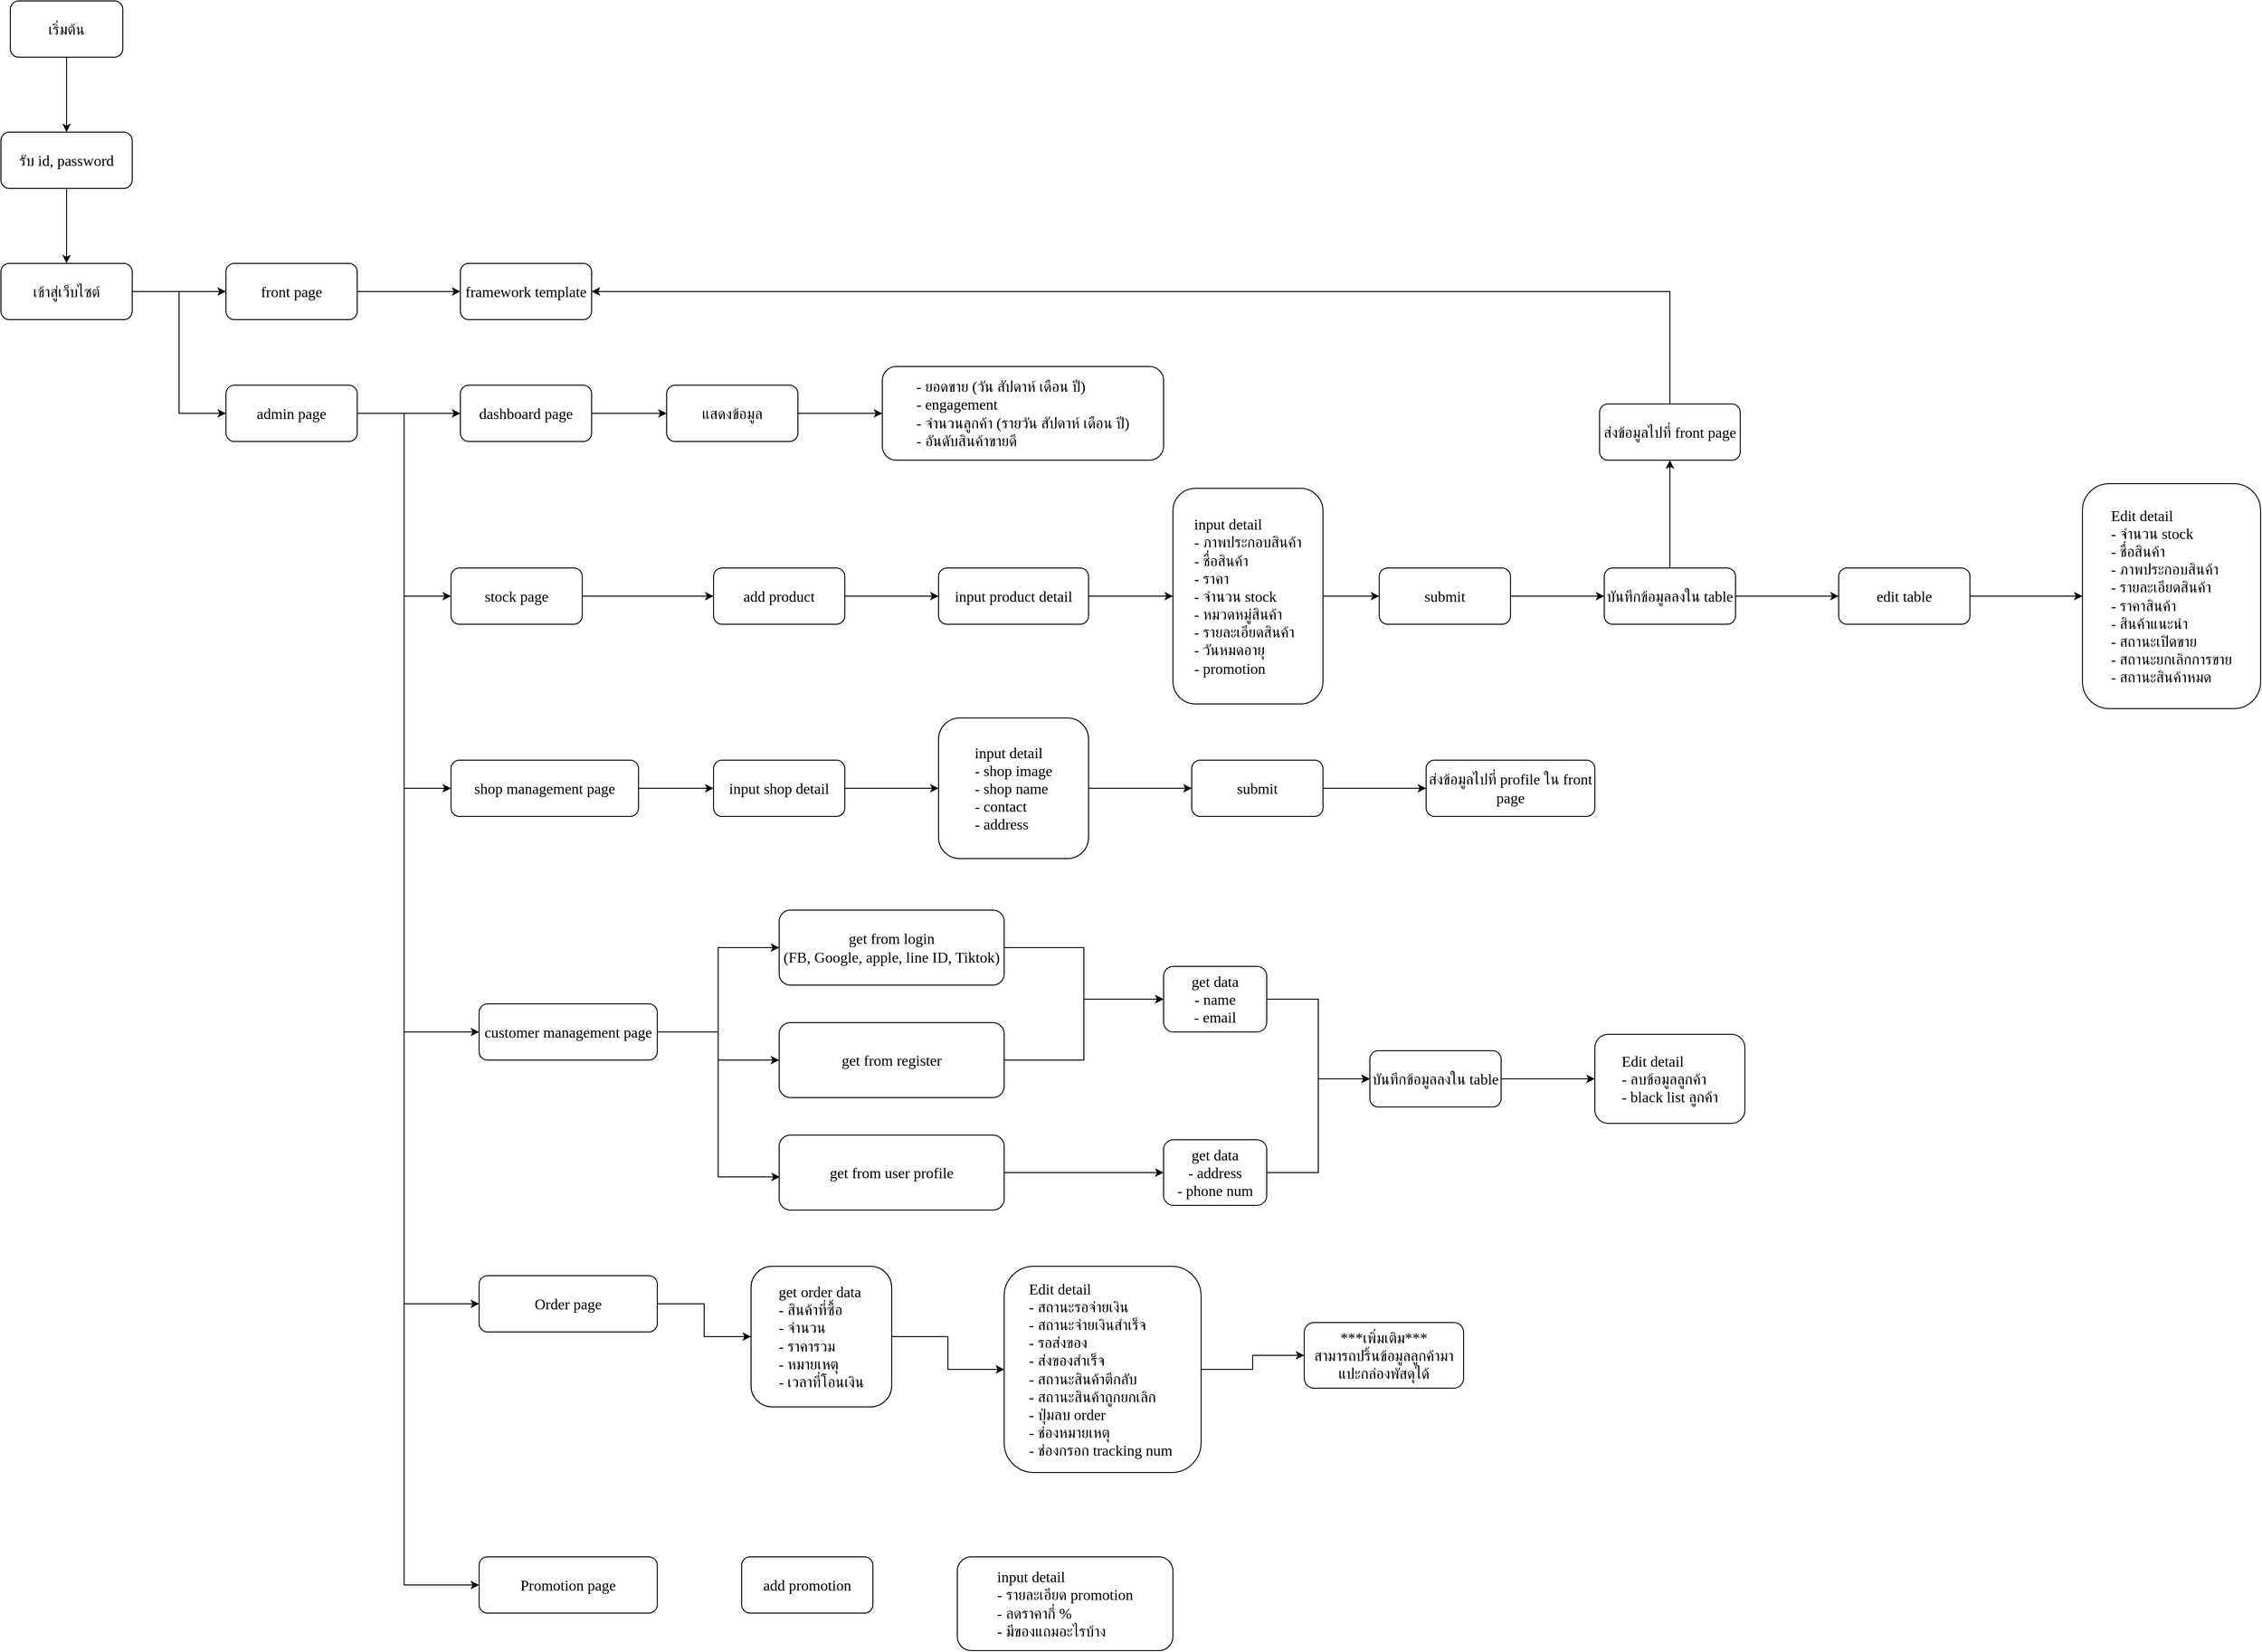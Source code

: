 <mxfile version="20.3.7" type="github">
  <diagram id="eU5cjns71zuXlxmMYgX5" name="Page-1">
    <mxGraphModel dx="2021" dy="1147" grid="1" gridSize="10" guides="1" tooltips="1" connect="1" arrows="1" fold="1" page="1" pageScale="1" pageWidth="2700" pageHeight="2500" math="0" shadow="0">
      <root>
        <mxCell id="0" />
        <mxCell id="1" parent="0" />
        <mxCell id="TFUhJYToad7Svwmn0-4R-7" style="edgeStyle=orthogonalEdgeStyle;rounded=0;orthogonalLoop=1;jettySize=auto;html=1;entryX=0.5;entryY=0;entryDx=0;entryDy=0;fontFamily=Tahoma;fontSize=16;" edge="1" parent="1" source="TFUhJYToad7Svwmn0-4R-2" target="TFUhJYToad7Svwmn0-4R-3">
          <mxGeometry relative="1" as="geometry" />
        </mxCell>
        <mxCell id="TFUhJYToad7Svwmn0-4R-2" value="&lt;font face=&quot;Tahoma&quot; style=&quot;font-size: 16px;&quot;&gt;เริ่มต้น&lt;/font&gt;" style="rounded=1;whiteSpace=wrap;html=1;" vertex="1" parent="1">
          <mxGeometry x="70" y="80" width="120" height="60" as="geometry" />
        </mxCell>
        <mxCell id="TFUhJYToad7Svwmn0-4R-8" style="edgeStyle=orthogonalEdgeStyle;rounded=0;orthogonalLoop=1;jettySize=auto;html=1;fontFamily=Tahoma;fontSize=16;" edge="1" parent="1" source="TFUhJYToad7Svwmn0-4R-3" target="TFUhJYToad7Svwmn0-4R-4">
          <mxGeometry relative="1" as="geometry" />
        </mxCell>
        <mxCell id="TFUhJYToad7Svwmn0-4R-3" value="&lt;font face=&quot;Tahoma&quot; style=&quot;font-size: 16px;&quot;&gt;รับ id, password&lt;/font&gt;" style="rounded=1;whiteSpace=wrap;html=1;" vertex="1" parent="1">
          <mxGeometry x="60" y="220" width="140" height="60" as="geometry" />
        </mxCell>
        <mxCell id="TFUhJYToad7Svwmn0-4R-9" style="edgeStyle=orthogonalEdgeStyle;rounded=0;orthogonalLoop=1;jettySize=auto;html=1;fontFamily=Tahoma;fontSize=16;" edge="1" parent="1" source="TFUhJYToad7Svwmn0-4R-4" target="TFUhJYToad7Svwmn0-4R-5">
          <mxGeometry relative="1" as="geometry" />
        </mxCell>
        <mxCell id="TFUhJYToad7Svwmn0-4R-10" style="edgeStyle=orthogonalEdgeStyle;rounded=0;orthogonalLoop=1;jettySize=auto;html=1;entryX=0;entryY=0.5;entryDx=0;entryDy=0;fontFamily=Tahoma;fontSize=16;" edge="1" parent="1" source="TFUhJYToad7Svwmn0-4R-4" target="TFUhJYToad7Svwmn0-4R-6">
          <mxGeometry relative="1" as="geometry" />
        </mxCell>
        <mxCell id="TFUhJYToad7Svwmn0-4R-4" value="&lt;font face=&quot;Tahoma&quot; style=&quot;font-size: 16px;&quot;&gt;เข้าสู่เว็บไซต์&lt;/font&gt;" style="rounded=1;whiteSpace=wrap;html=1;" vertex="1" parent="1">
          <mxGeometry x="60" y="360" width="140" height="60" as="geometry" />
        </mxCell>
        <mxCell id="TFUhJYToad7Svwmn0-4R-12" style="edgeStyle=orthogonalEdgeStyle;rounded=0;orthogonalLoop=1;jettySize=auto;html=1;fontFamily=Tahoma;fontSize=16;" edge="1" parent="1" source="TFUhJYToad7Svwmn0-4R-5" target="TFUhJYToad7Svwmn0-4R-11">
          <mxGeometry relative="1" as="geometry" />
        </mxCell>
        <mxCell id="TFUhJYToad7Svwmn0-4R-5" value="&lt;font face=&quot;Tahoma&quot;&gt;&lt;span style=&quot;font-size: 16px;&quot;&gt;front page&lt;/span&gt;&lt;/font&gt;" style="rounded=1;whiteSpace=wrap;html=1;" vertex="1" parent="1">
          <mxGeometry x="300" y="360" width="140" height="60" as="geometry" />
        </mxCell>
        <mxCell id="TFUhJYToad7Svwmn0-4R-18" style="edgeStyle=orthogonalEdgeStyle;rounded=0;orthogonalLoop=1;jettySize=auto;html=1;fontFamily=Tahoma;fontSize=16;" edge="1" parent="1" source="TFUhJYToad7Svwmn0-4R-6" target="TFUhJYToad7Svwmn0-4R-13">
          <mxGeometry relative="1" as="geometry" />
        </mxCell>
        <mxCell id="TFUhJYToad7Svwmn0-4R-21" style="edgeStyle=orthogonalEdgeStyle;rounded=0;orthogonalLoop=1;jettySize=auto;html=1;entryX=0;entryY=0.5;entryDx=0;entryDy=0;fontFamily=Tahoma;fontSize=16;" edge="1" parent="1" source="TFUhJYToad7Svwmn0-4R-6" target="TFUhJYToad7Svwmn0-4R-14">
          <mxGeometry relative="1" as="geometry" />
        </mxCell>
        <mxCell id="TFUhJYToad7Svwmn0-4R-53" style="edgeStyle=orthogonalEdgeStyle;rounded=0;orthogonalLoop=1;jettySize=auto;html=1;entryX=0;entryY=0.5;entryDx=0;entryDy=0;fontFamily=Tahoma;fontSize=16;" edge="1" parent="1" source="TFUhJYToad7Svwmn0-4R-6" target="TFUhJYToad7Svwmn0-4R-42">
          <mxGeometry relative="1" as="geometry" />
        </mxCell>
        <mxCell id="TFUhJYToad7Svwmn0-4R-55" style="edgeStyle=orthogonalEdgeStyle;rounded=0;orthogonalLoop=1;jettySize=auto;html=1;entryX=0;entryY=0.5;entryDx=0;entryDy=0;fontFamily=Tahoma;fontSize=16;" edge="1" parent="1" source="TFUhJYToad7Svwmn0-4R-6" target="TFUhJYToad7Svwmn0-4R-54">
          <mxGeometry relative="1" as="geometry">
            <Array as="points">
              <mxPoint x="490" y="520" />
              <mxPoint x="490" y="1180" />
            </Array>
          </mxGeometry>
        </mxCell>
        <mxCell id="TFUhJYToad7Svwmn0-4R-74" style="edgeStyle=orthogonalEdgeStyle;rounded=0;orthogonalLoop=1;jettySize=auto;html=1;entryX=0;entryY=0.5;entryDx=0;entryDy=0;fontFamily=Tahoma;fontSize=16;" edge="1" parent="1" source="TFUhJYToad7Svwmn0-4R-6" target="TFUhJYToad7Svwmn0-4R-73">
          <mxGeometry relative="1" as="geometry">
            <Array as="points">
              <mxPoint x="490" y="520" />
              <mxPoint x="490" y="1470" />
            </Array>
          </mxGeometry>
        </mxCell>
        <mxCell id="TFUhJYToad7Svwmn0-4R-82" style="edgeStyle=orthogonalEdgeStyle;rounded=0;orthogonalLoop=1;jettySize=auto;html=1;entryX=0;entryY=0.5;entryDx=0;entryDy=0;fontFamily=Tahoma;fontSize=16;" edge="1" parent="1" source="TFUhJYToad7Svwmn0-4R-6" target="TFUhJYToad7Svwmn0-4R-81">
          <mxGeometry relative="1" as="geometry">
            <Array as="points">
              <mxPoint x="490" y="520" />
              <mxPoint x="490" y="1770" />
            </Array>
          </mxGeometry>
        </mxCell>
        <mxCell id="TFUhJYToad7Svwmn0-4R-6" value="&lt;font face=&quot;Tahoma&quot;&gt;&lt;span style=&quot;font-size: 16px;&quot;&gt;admin page&lt;/span&gt;&lt;/font&gt;" style="rounded=1;whiteSpace=wrap;html=1;" vertex="1" parent="1">
          <mxGeometry x="300" y="490" width="140" height="60" as="geometry" />
        </mxCell>
        <mxCell id="TFUhJYToad7Svwmn0-4R-11" value="&lt;font face=&quot;Tahoma&quot;&gt;&lt;span style=&quot;font-size: 16px;&quot;&gt;framework template&lt;/span&gt;&lt;/font&gt;" style="rounded=1;whiteSpace=wrap;html=1;" vertex="1" parent="1">
          <mxGeometry x="550" y="360" width="140" height="60" as="geometry" />
        </mxCell>
        <mxCell id="TFUhJYToad7Svwmn0-4R-30" style="edgeStyle=orthogonalEdgeStyle;rounded=0;orthogonalLoop=1;jettySize=auto;html=1;exitX=1;exitY=0.5;exitDx=0;exitDy=0;fontFamily=Tahoma;fontSize=16;" edge="1" parent="1" source="TFUhJYToad7Svwmn0-4R-13" target="TFUhJYToad7Svwmn0-4R-28">
          <mxGeometry relative="1" as="geometry" />
        </mxCell>
        <mxCell id="TFUhJYToad7Svwmn0-4R-13" value="&lt;font face=&quot;Tahoma&quot;&gt;&lt;span style=&quot;font-size: 16px;&quot;&gt;dashboard page&lt;/span&gt;&lt;/font&gt;" style="rounded=1;whiteSpace=wrap;html=1;" vertex="1" parent="1">
          <mxGeometry x="550" y="490" width="140" height="60" as="geometry" />
        </mxCell>
        <mxCell id="TFUhJYToad7Svwmn0-4R-25" style="edgeStyle=orthogonalEdgeStyle;rounded=0;orthogonalLoop=1;jettySize=auto;html=1;fontFamily=Tahoma;fontSize=16;" edge="1" parent="1" source="TFUhJYToad7Svwmn0-4R-14" target="TFUhJYToad7Svwmn0-4R-15">
          <mxGeometry relative="1" as="geometry" />
        </mxCell>
        <mxCell id="TFUhJYToad7Svwmn0-4R-14" value="&lt;font face=&quot;Tahoma&quot;&gt;&lt;span style=&quot;font-size: 16px;&quot;&gt;stock page&lt;/span&gt;&lt;/font&gt;" style="rounded=1;whiteSpace=wrap;html=1;" vertex="1" parent="1">
          <mxGeometry x="540" y="685" width="140" height="60" as="geometry" />
        </mxCell>
        <mxCell id="TFUhJYToad7Svwmn0-4R-20" style="edgeStyle=orthogonalEdgeStyle;rounded=0;orthogonalLoop=1;jettySize=auto;html=1;exitX=1;exitY=0.5;exitDx=0;exitDy=0;fontFamily=Tahoma;fontSize=16;" edge="1" parent="1" source="TFUhJYToad7Svwmn0-4R-15" target="TFUhJYToad7Svwmn0-4R-16">
          <mxGeometry relative="1" as="geometry" />
        </mxCell>
        <mxCell id="TFUhJYToad7Svwmn0-4R-15" value="&lt;font face=&quot;Tahoma&quot;&gt;&lt;span style=&quot;font-size: 16px;&quot;&gt;add product&lt;/span&gt;&lt;/font&gt;" style="rounded=1;whiteSpace=wrap;html=1;" vertex="1" parent="1">
          <mxGeometry x="820" y="685" width="140" height="60" as="geometry" />
        </mxCell>
        <mxCell id="TFUhJYToad7Svwmn0-4R-32" style="edgeStyle=orthogonalEdgeStyle;rounded=0;orthogonalLoop=1;jettySize=auto;html=1;fontFamily=Tahoma;fontSize=16;" edge="1" parent="1" source="TFUhJYToad7Svwmn0-4R-16" target="TFUhJYToad7Svwmn0-4R-17">
          <mxGeometry relative="1" as="geometry" />
        </mxCell>
        <mxCell id="TFUhJYToad7Svwmn0-4R-16" value="&lt;font face=&quot;Tahoma&quot;&gt;&lt;span style=&quot;font-size: 16px;&quot;&gt;input product detail&lt;/span&gt;&lt;/font&gt;" style="rounded=1;whiteSpace=wrap;html=1;" vertex="1" parent="1">
          <mxGeometry x="1060" y="685" width="160" height="60" as="geometry" />
        </mxCell>
        <mxCell id="TFUhJYToad7Svwmn0-4R-33" style="edgeStyle=orthogonalEdgeStyle;rounded=0;orthogonalLoop=1;jettySize=auto;html=1;fontFamily=Tahoma;fontSize=16;" edge="1" parent="1" source="TFUhJYToad7Svwmn0-4R-17" target="TFUhJYToad7Svwmn0-4R-23">
          <mxGeometry relative="1" as="geometry" />
        </mxCell>
        <mxCell id="TFUhJYToad7Svwmn0-4R-17" value="&lt;div style=&quot;text-align: left;&quot;&gt;&lt;span style=&quot;font-size: 16px; font-family: Tahoma; background-color: initial;&quot;&gt;input detail&lt;/span&gt;&lt;/div&gt;&lt;font face=&quot;Tahoma&quot;&gt;&lt;div style=&quot;text-align: left;&quot;&gt;&lt;span style=&quot;font-size: 16px; background-color: initial;&quot;&gt;- ภาพประกอบสินค้า&lt;/span&gt;&lt;/div&gt;&lt;span style=&quot;font-size: 16px;&quot;&gt;&lt;div style=&quot;text-align: left;&quot;&gt;&lt;span style=&quot;background-color: initial;&quot;&gt;- ชื่อสินค้า&lt;/span&gt;&lt;/div&gt;&lt;div style=&quot;text-align: left;&quot;&gt;&lt;span style=&quot;background-color: initial;&quot;&gt;- ราคา&lt;/span&gt;&lt;/div&gt;&lt;div style=&quot;text-align: left;&quot;&gt;&lt;span style=&quot;background-color: initial;&quot;&gt;- จำนวน stock&lt;/span&gt;&lt;/div&gt;&lt;div style=&quot;text-align: left;&quot;&gt;&lt;span style=&quot;background-color: initial;&quot;&gt;- หมวดหมู่สินค้า&lt;/span&gt;&lt;/div&gt;&lt;div style=&quot;text-align: left;&quot;&gt;&lt;span style=&quot;background-color: initial;&quot;&gt;- รายละเอียดสินค้า&lt;/span&gt;&lt;/div&gt;&lt;div style=&quot;text-align: left;&quot;&gt;&lt;span style=&quot;background-color: initial;&quot;&gt;- วันหมดอายุ&lt;/span&gt;&lt;/div&gt;&lt;div style=&quot;text-align: left;&quot;&gt;&lt;span style=&quot;background-color: initial;&quot;&gt;- promotion&lt;/span&gt;&lt;/div&gt;&lt;/span&gt;&lt;/font&gt;" style="rounded=1;whiteSpace=wrap;html=1;" vertex="1" parent="1">
          <mxGeometry x="1310" y="600" width="160" height="230" as="geometry" />
        </mxCell>
        <mxCell id="TFUhJYToad7Svwmn0-4R-27" style="edgeStyle=orthogonalEdgeStyle;rounded=0;orthogonalLoop=1;jettySize=auto;html=1;fontFamily=Tahoma;fontSize=16;" edge="1" parent="1" source="TFUhJYToad7Svwmn0-4R-23" target="TFUhJYToad7Svwmn0-4R-24">
          <mxGeometry relative="1" as="geometry" />
        </mxCell>
        <mxCell id="TFUhJYToad7Svwmn0-4R-23" value="&lt;font face=&quot;Tahoma&quot;&gt;&lt;span style=&quot;font-size: 16px;&quot;&gt;submit&lt;/span&gt;&lt;/font&gt;" style="rounded=1;whiteSpace=wrap;html=1;" vertex="1" parent="1">
          <mxGeometry x="1530" y="685" width="140" height="60" as="geometry" />
        </mxCell>
        <mxCell id="TFUhJYToad7Svwmn0-4R-38" style="edgeStyle=orthogonalEdgeStyle;rounded=0;orthogonalLoop=1;jettySize=auto;html=1;entryX=0;entryY=0.5;entryDx=0;entryDy=0;fontFamily=Tahoma;fontSize=16;" edge="1" parent="1" source="TFUhJYToad7Svwmn0-4R-24" target="TFUhJYToad7Svwmn0-4R-35">
          <mxGeometry relative="1" as="geometry" />
        </mxCell>
        <mxCell id="TFUhJYToad7Svwmn0-4R-39" style="edgeStyle=orthogonalEdgeStyle;rounded=0;orthogonalLoop=1;jettySize=auto;html=1;entryX=0.5;entryY=1;entryDx=0;entryDy=0;fontFamily=Tahoma;fontSize=16;" edge="1" parent="1" source="TFUhJYToad7Svwmn0-4R-24" target="TFUhJYToad7Svwmn0-4R-34">
          <mxGeometry relative="1" as="geometry" />
        </mxCell>
        <mxCell id="TFUhJYToad7Svwmn0-4R-24" value="&lt;font face=&quot;Tahoma&quot;&gt;&lt;span style=&quot;font-size: 16px;&quot;&gt;บันทึกข้อมูลลงใน table&lt;/span&gt;&lt;/font&gt;" style="rounded=1;whiteSpace=wrap;html=1;" vertex="1" parent="1">
          <mxGeometry x="1770" y="685" width="140" height="60" as="geometry" />
        </mxCell>
        <mxCell id="TFUhJYToad7Svwmn0-4R-31" style="edgeStyle=orthogonalEdgeStyle;rounded=0;orthogonalLoop=1;jettySize=auto;html=1;fontFamily=Tahoma;fontSize=16;" edge="1" parent="1" source="TFUhJYToad7Svwmn0-4R-28" target="TFUhJYToad7Svwmn0-4R-29">
          <mxGeometry relative="1" as="geometry" />
        </mxCell>
        <mxCell id="TFUhJYToad7Svwmn0-4R-28" value="&lt;font face=&quot;Tahoma&quot;&gt;&lt;span style=&quot;font-size: 16px;&quot;&gt;แสดงข้อมูล&lt;/span&gt;&lt;/font&gt;" style="rounded=1;whiteSpace=wrap;html=1;" vertex="1" parent="1">
          <mxGeometry x="770" y="490" width="140" height="60" as="geometry" />
        </mxCell>
        <mxCell id="TFUhJYToad7Svwmn0-4R-29" value="&lt;div style=&quot;text-align: left;&quot;&gt;&lt;span style=&quot;font-size: 16px; font-family: Tahoma; background-color: initial;&quot;&gt;- ยอดขาย (วัน สัปดาห์ เดือน ปี)&lt;/span&gt;&lt;/div&gt;&lt;font face=&quot;Tahoma&quot;&gt;&lt;div style=&quot;text-align: left;&quot;&gt;&lt;span style=&quot;font-size: 16px; background-color: initial;&quot;&gt;- engagement&lt;/span&gt;&lt;/div&gt;&lt;span style=&quot;font-size: 16px;&quot;&gt;&lt;div style=&quot;text-align: left;&quot;&gt;&lt;span style=&quot;background-color: initial;&quot;&gt;- จำนวนลูกค้า (รายวัน สัปดาห์ เดือน ปี)&lt;/span&gt;&lt;/div&gt;&lt;div style=&quot;text-align: left;&quot;&gt;&lt;span style=&quot;background-color: initial;&quot;&gt;- อันดับสินค้าขายดี&lt;/span&gt;&lt;/div&gt;&lt;/span&gt;&lt;/font&gt;" style="rounded=1;whiteSpace=wrap;html=1;" vertex="1" parent="1">
          <mxGeometry x="1000" y="470" width="300" height="100" as="geometry" />
        </mxCell>
        <mxCell id="TFUhJYToad7Svwmn0-4R-40" style="edgeStyle=orthogonalEdgeStyle;rounded=0;orthogonalLoop=1;jettySize=auto;html=1;entryX=1;entryY=0.5;entryDx=0;entryDy=0;fontFamily=Tahoma;fontSize=16;exitX=0.5;exitY=0;exitDx=0;exitDy=0;" edge="1" parent="1" source="TFUhJYToad7Svwmn0-4R-34" target="TFUhJYToad7Svwmn0-4R-11">
          <mxGeometry relative="1" as="geometry" />
        </mxCell>
        <mxCell id="TFUhJYToad7Svwmn0-4R-34" value="&lt;font face=&quot;Tahoma&quot;&gt;&lt;span style=&quot;font-size: 16px;&quot;&gt;ส่งข้อมูลไปที่ front page&lt;/span&gt;&lt;/font&gt;" style="rounded=1;whiteSpace=wrap;html=1;" vertex="1" parent="1">
          <mxGeometry x="1765" y="510" width="150" height="60" as="geometry" />
        </mxCell>
        <mxCell id="TFUhJYToad7Svwmn0-4R-41" style="edgeStyle=orthogonalEdgeStyle;rounded=0;orthogonalLoop=1;jettySize=auto;html=1;entryX=0;entryY=0.5;entryDx=0;entryDy=0;fontFamily=Tahoma;fontSize=16;" edge="1" parent="1" source="TFUhJYToad7Svwmn0-4R-35" target="TFUhJYToad7Svwmn0-4R-37">
          <mxGeometry relative="1" as="geometry" />
        </mxCell>
        <mxCell id="TFUhJYToad7Svwmn0-4R-35" value="&lt;font face=&quot;Tahoma&quot;&gt;&lt;span style=&quot;font-size: 16px;&quot;&gt;edit table&lt;/span&gt;&lt;/font&gt;" style="rounded=1;whiteSpace=wrap;html=1;" vertex="1" parent="1">
          <mxGeometry x="2020" y="685" width="140" height="60" as="geometry" />
        </mxCell>
        <mxCell id="TFUhJYToad7Svwmn0-4R-37" value="&lt;div style=&quot;text-align: left;&quot;&gt;&lt;font face=&quot;Tahoma&quot;&gt;&lt;span style=&quot;font-size: 16px;&quot;&gt;Edit detail&lt;/span&gt;&lt;/font&gt;&lt;/div&gt;&lt;div style=&quot;text-align: left;&quot;&gt;&lt;font face=&quot;Tahoma&quot;&gt;&lt;span style=&quot;font-size: 16px;&quot;&gt;- จำนวน stock&lt;/span&gt;&lt;/font&gt;&lt;/div&gt;&lt;div style=&quot;text-align: left;&quot;&gt;&lt;font face=&quot;Tahoma&quot;&gt;&lt;span style=&quot;font-size: 16px;&quot;&gt;- ชื่อสินค้า&lt;/span&gt;&lt;/font&gt;&lt;/div&gt;&lt;div style=&quot;text-align: left;&quot;&gt;&lt;font face=&quot;Tahoma&quot;&gt;&lt;span style=&quot;font-size: 16px;&quot;&gt;- ภาพประกอบสินค้า&lt;/span&gt;&lt;/font&gt;&lt;/div&gt;&lt;div style=&quot;text-align: left;&quot;&gt;&lt;font face=&quot;Tahoma&quot;&gt;&lt;span style=&quot;font-size: 16px;&quot;&gt;- รายละเอียดสินค้า&lt;/span&gt;&lt;/font&gt;&lt;/div&gt;&lt;div style=&quot;text-align: left;&quot;&gt;&lt;font face=&quot;Tahoma&quot;&gt;&lt;span style=&quot;font-size: 16px;&quot;&gt;- ราคาสินค้า&lt;/span&gt;&lt;/font&gt;&lt;/div&gt;&lt;div style=&quot;text-align: left;&quot;&gt;&lt;font face=&quot;Tahoma&quot;&gt;&lt;span style=&quot;font-size: 16px;&quot;&gt;- สินค้าแนะนำ&lt;/span&gt;&lt;/font&gt;&lt;/div&gt;&lt;div style=&quot;text-align: left;&quot;&gt;&lt;font face=&quot;Tahoma&quot;&gt;&lt;span style=&quot;font-size: 16px;&quot;&gt;- สถานะเปิดขาย&lt;/span&gt;&lt;/font&gt;&lt;/div&gt;&lt;div style=&quot;text-align: left;&quot;&gt;&lt;font face=&quot;Tahoma&quot;&gt;&lt;span style=&quot;font-size: 16px;&quot;&gt;- สถานะยกเลิกการขาย&lt;/span&gt;&lt;/font&gt;&lt;/div&gt;&lt;div style=&quot;text-align: left;&quot;&gt;&lt;font face=&quot;Tahoma&quot;&gt;&lt;span style=&quot;font-size: 16px;&quot;&gt;- สถานะสินค้าหมด&lt;/span&gt;&lt;/font&gt;&lt;/div&gt;" style="rounded=1;whiteSpace=wrap;html=1;" vertex="1" parent="1">
          <mxGeometry x="2280" y="595" width="190" height="240" as="geometry" />
        </mxCell>
        <mxCell id="TFUhJYToad7Svwmn0-4R-49" style="edgeStyle=orthogonalEdgeStyle;rounded=0;orthogonalLoop=1;jettySize=auto;html=1;entryX=0;entryY=0.5;entryDx=0;entryDy=0;fontFamily=Tahoma;fontSize=16;" edge="1" parent="1" source="TFUhJYToad7Svwmn0-4R-42" target="TFUhJYToad7Svwmn0-4R-43">
          <mxGeometry relative="1" as="geometry" />
        </mxCell>
        <mxCell id="TFUhJYToad7Svwmn0-4R-42" value="&lt;font face=&quot;Tahoma&quot;&gt;&lt;span style=&quot;font-size: 16px;&quot;&gt;shop management page&lt;/span&gt;&lt;/font&gt;" style="rounded=1;whiteSpace=wrap;html=1;" vertex="1" parent="1">
          <mxGeometry x="540" y="890" width="200" height="60" as="geometry" />
        </mxCell>
        <mxCell id="TFUhJYToad7Svwmn0-4R-50" style="edgeStyle=orthogonalEdgeStyle;rounded=0;orthogonalLoop=1;jettySize=auto;html=1;entryX=0;entryY=0.5;entryDx=0;entryDy=0;fontFamily=Tahoma;fontSize=16;" edge="1" parent="1" source="TFUhJYToad7Svwmn0-4R-43" target="TFUhJYToad7Svwmn0-4R-45">
          <mxGeometry relative="1" as="geometry" />
        </mxCell>
        <mxCell id="TFUhJYToad7Svwmn0-4R-43" value="&lt;font face=&quot;Tahoma&quot;&gt;&lt;span style=&quot;font-size: 16px;&quot;&gt;input shop detail&lt;/span&gt;&lt;/font&gt;" style="rounded=1;whiteSpace=wrap;html=1;" vertex="1" parent="1">
          <mxGeometry x="820" y="890" width="140" height="60" as="geometry" />
        </mxCell>
        <mxCell id="TFUhJYToad7Svwmn0-4R-51" style="edgeStyle=orthogonalEdgeStyle;rounded=0;orthogonalLoop=1;jettySize=auto;html=1;fontFamily=Tahoma;fontSize=16;" edge="1" parent="1" source="TFUhJYToad7Svwmn0-4R-45" target="TFUhJYToad7Svwmn0-4R-46">
          <mxGeometry relative="1" as="geometry" />
        </mxCell>
        <mxCell id="TFUhJYToad7Svwmn0-4R-45" value="&lt;div style=&quot;text-align: left;&quot;&gt;&lt;span style=&quot;font-size: 16px; font-family: Tahoma; background-color: initial;&quot;&gt;input detail&lt;/span&gt;&lt;/div&gt;&lt;font face=&quot;Tahoma&quot;&gt;&lt;div style=&quot;text-align: left;&quot;&gt;&lt;span style=&quot;font-size: 16px; background-color: initial;&quot;&gt;- shop image&lt;/span&gt;&lt;/div&gt;&lt;div style=&quot;text-align: left;&quot;&gt;&lt;span style=&quot;font-size: 16px; background-color: initial;&quot;&gt;- shop name&lt;/span&gt;&lt;/div&gt;&lt;div style=&quot;text-align: left;&quot;&gt;&lt;span style=&quot;font-size: 16px;&quot;&gt;- contact&lt;/span&gt;&lt;/div&gt;&lt;div style=&quot;text-align: left;&quot;&gt;&lt;span style=&quot;font-size: 16px;&quot;&gt;- address&lt;/span&gt;&lt;/div&gt;&lt;/font&gt;" style="rounded=1;whiteSpace=wrap;html=1;" vertex="1" parent="1">
          <mxGeometry x="1060" y="845" width="160" height="150" as="geometry" />
        </mxCell>
        <mxCell id="TFUhJYToad7Svwmn0-4R-52" style="edgeStyle=orthogonalEdgeStyle;rounded=0;orthogonalLoop=1;jettySize=auto;html=1;fontFamily=Tahoma;fontSize=16;" edge="1" parent="1" source="TFUhJYToad7Svwmn0-4R-46" target="TFUhJYToad7Svwmn0-4R-47">
          <mxGeometry relative="1" as="geometry" />
        </mxCell>
        <mxCell id="TFUhJYToad7Svwmn0-4R-46" value="&lt;font face=&quot;Tahoma&quot;&gt;&lt;span style=&quot;font-size: 16px;&quot;&gt;submit&lt;/span&gt;&lt;/font&gt;" style="rounded=1;whiteSpace=wrap;html=1;" vertex="1" parent="1">
          <mxGeometry x="1330" y="890" width="140" height="60" as="geometry" />
        </mxCell>
        <mxCell id="TFUhJYToad7Svwmn0-4R-47" value="&lt;font face=&quot;Tahoma&quot;&gt;&lt;span style=&quot;font-size: 16px;&quot;&gt;ส่งข้อมูลไปที่ profile ใน front page&lt;/span&gt;&lt;/font&gt;" style="rounded=1;whiteSpace=wrap;html=1;" vertex="1" parent="1">
          <mxGeometry x="1580" y="890" width="180" height="60" as="geometry" />
        </mxCell>
        <mxCell id="TFUhJYToad7Svwmn0-4R-59" style="edgeStyle=orthogonalEdgeStyle;rounded=0;orthogonalLoop=1;jettySize=auto;html=1;entryX=0;entryY=0.5;entryDx=0;entryDy=0;fontFamily=Tahoma;fontSize=16;" edge="1" parent="1" source="TFUhJYToad7Svwmn0-4R-54" target="TFUhJYToad7Svwmn0-4R-56">
          <mxGeometry relative="1" as="geometry" />
        </mxCell>
        <mxCell id="TFUhJYToad7Svwmn0-4R-60" style="edgeStyle=orthogonalEdgeStyle;rounded=0;orthogonalLoop=1;jettySize=auto;html=1;entryX=0;entryY=0.5;entryDx=0;entryDy=0;fontFamily=Tahoma;fontSize=16;" edge="1" parent="1" source="TFUhJYToad7Svwmn0-4R-54" target="TFUhJYToad7Svwmn0-4R-57">
          <mxGeometry relative="1" as="geometry" />
        </mxCell>
        <mxCell id="TFUhJYToad7Svwmn0-4R-61" style="edgeStyle=orthogonalEdgeStyle;rounded=0;orthogonalLoop=1;jettySize=auto;html=1;entryX=0.003;entryY=0.558;entryDx=0;entryDy=0;entryPerimeter=0;fontFamily=Tahoma;fontSize=16;" edge="1" parent="1" source="TFUhJYToad7Svwmn0-4R-54" target="TFUhJYToad7Svwmn0-4R-58">
          <mxGeometry relative="1" as="geometry" />
        </mxCell>
        <mxCell id="TFUhJYToad7Svwmn0-4R-54" value="&lt;font face=&quot;Tahoma&quot;&gt;&lt;span style=&quot;font-size: 16px;&quot;&gt;customer management page&lt;/span&gt;&lt;/font&gt;" style="rounded=1;whiteSpace=wrap;html=1;" vertex="1" parent="1">
          <mxGeometry x="570" y="1150" width="190" height="60" as="geometry" />
        </mxCell>
        <mxCell id="TFUhJYToad7Svwmn0-4R-64" style="edgeStyle=orthogonalEdgeStyle;rounded=0;orthogonalLoop=1;jettySize=auto;html=1;fontFamily=Tahoma;fontSize=16;" edge="1" parent="1" source="TFUhJYToad7Svwmn0-4R-56" target="TFUhJYToad7Svwmn0-4R-62">
          <mxGeometry relative="1" as="geometry" />
        </mxCell>
        <mxCell id="TFUhJYToad7Svwmn0-4R-56" value="&lt;font face=&quot;Tahoma&quot;&gt;&lt;span style=&quot;font-size: 16px;&quot;&gt;get from login&lt;br&gt;(FB, Google, apple, line ID, Tiktok)&lt;br&gt;&lt;/span&gt;&lt;/font&gt;" style="rounded=1;whiteSpace=wrap;html=1;" vertex="1" parent="1">
          <mxGeometry x="890" y="1050" width="240" height="80" as="geometry" />
        </mxCell>
        <mxCell id="TFUhJYToad7Svwmn0-4R-65" style="edgeStyle=orthogonalEdgeStyle;rounded=0;orthogonalLoop=1;jettySize=auto;html=1;entryX=0;entryY=0.5;entryDx=0;entryDy=0;fontFamily=Tahoma;fontSize=16;" edge="1" parent="1" source="TFUhJYToad7Svwmn0-4R-57" target="TFUhJYToad7Svwmn0-4R-62">
          <mxGeometry relative="1" as="geometry" />
        </mxCell>
        <mxCell id="TFUhJYToad7Svwmn0-4R-57" value="&lt;font face=&quot;Tahoma&quot;&gt;&lt;span style=&quot;font-size: 16px;&quot;&gt;get from register&lt;br&gt;&lt;/span&gt;&lt;/font&gt;" style="rounded=1;whiteSpace=wrap;html=1;" vertex="1" parent="1">
          <mxGeometry x="890" y="1170" width="240" height="80" as="geometry" />
        </mxCell>
        <mxCell id="TFUhJYToad7Svwmn0-4R-66" style="edgeStyle=orthogonalEdgeStyle;rounded=0;orthogonalLoop=1;jettySize=auto;html=1;fontFamily=Tahoma;fontSize=16;" edge="1" parent="1" source="TFUhJYToad7Svwmn0-4R-58" target="TFUhJYToad7Svwmn0-4R-63">
          <mxGeometry relative="1" as="geometry" />
        </mxCell>
        <mxCell id="TFUhJYToad7Svwmn0-4R-58" value="&lt;font face=&quot;Tahoma&quot;&gt;&lt;span style=&quot;font-size: 16px;&quot;&gt;get from user profile&lt;br&gt;&lt;/span&gt;&lt;/font&gt;" style="rounded=1;whiteSpace=wrap;html=1;" vertex="1" parent="1">
          <mxGeometry x="890" y="1290" width="240" height="80" as="geometry" />
        </mxCell>
        <mxCell id="TFUhJYToad7Svwmn0-4R-70" style="edgeStyle=orthogonalEdgeStyle;rounded=0;orthogonalLoop=1;jettySize=auto;html=1;entryX=0;entryY=0.5;entryDx=0;entryDy=0;fontFamily=Tahoma;fontSize=16;" edge="1" parent="1" source="TFUhJYToad7Svwmn0-4R-62" target="TFUhJYToad7Svwmn0-4R-67">
          <mxGeometry relative="1" as="geometry" />
        </mxCell>
        <mxCell id="TFUhJYToad7Svwmn0-4R-62" value="&lt;font face=&quot;Tahoma&quot;&gt;&lt;span style=&quot;font-size: 16px;&quot;&gt;get data&lt;br&gt;- name&lt;br&gt;- email&lt;br&gt;&lt;/span&gt;&lt;/font&gt;" style="rounded=1;whiteSpace=wrap;html=1;" vertex="1" parent="1">
          <mxGeometry x="1300" y="1110" width="110" height="70" as="geometry" />
        </mxCell>
        <mxCell id="TFUhJYToad7Svwmn0-4R-71" style="edgeStyle=orthogonalEdgeStyle;rounded=0;orthogonalLoop=1;jettySize=auto;html=1;entryX=0;entryY=0.5;entryDx=0;entryDy=0;fontFamily=Tahoma;fontSize=16;" edge="1" parent="1" source="TFUhJYToad7Svwmn0-4R-63" target="TFUhJYToad7Svwmn0-4R-67">
          <mxGeometry relative="1" as="geometry" />
        </mxCell>
        <mxCell id="TFUhJYToad7Svwmn0-4R-63" value="&lt;font face=&quot;Tahoma&quot;&gt;&lt;span style=&quot;font-size: 16px;&quot;&gt;get data&lt;br&gt;- address&lt;br&gt;- phone num&lt;br&gt;&lt;/span&gt;&lt;/font&gt;" style="rounded=1;whiteSpace=wrap;html=1;" vertex="1" parent="1">
          <mxGeometry x="1300" y="1295" width="110" height="70" as="geometry" />
        </mxCell>
        <mxCell id="TFUhJYToad7Svwmn0-4R-72" style="edgeStyle=orthogonalEdgeStyle;rounded=0;orthogonalLoop=1;jettySize=auto;html=1;entryX=0;entryY=0.5;entryDx=0;entryDy=0;fontFamily=Tahoma;fontSize=16;" edge="1" parent="1" source="TFUhJYToad7Svwmn0-4R-67" target="TFUhJYToad7Svwmn0-4R-69">
          <mxGeometry relative="1" as="geometry" />
        </mxCell>
        <mxCell id="TFUhJYToad7Svwmn0-4R-67" value="&lt;font face=&quot;Tahoma&quot;&gt;&lt;span style=&quot;font-size: 16px;&quot;&gt;บันทึกข้อมูลลงใน table&lt;/span&gt;&lt;/font&gt;" style="rounded=1;whiteSpace=wrap;html=1;" vertex="1" parent="1">
          <mxGeometry x="1520" y="1200" width="140" height="60" as="geometry" />
        </mxCell>
        <mxCell id="TFUhJYToad7Svwmn0-4R-69" value="&lt;div style=&quot;text-align: left;&quot;&gt;&lt;font face=&quot;Tahoma&quot;&gt;&lt;span style=&quot;font-size: 16px;&quot;&gt;Edit detail&lt;/span&gt;&lt;/font&gt;&lt;/div&gt;&lt;div style=&quot;text-align: left;&quot;&gt;&lt;font face=&quot;Tahoma&quot;&gt;&lt;span style=&quot;font-size: 16px;&quot;&gt;- ลบข้อมูลลูกค้า&lt;/span&gt;&lt;/font&gt;&lt;/div&gt;&lt;div style=&quot;text-align: left;&quot;&gt;&lt;font face=&quot;Tahoma&quot;&gt;&lt;span style=&quot;font-size: 16px;&quot;&gt;- black list ลูกค้า&lt;/span&gt;&lt;/font&gt;&lt;/div&gt;" style="rounded=1;whiteSpace=wrap;html=1;" vertex="1" parent="1">
          <mxGeometry x="1760" y="1182.5" width="160" height="95" as="geometry" />
        </mxCell>
        <mxCell id="TFUhJYToad7Svwmn0-4R-78" style="edgeStyle=orthogonalEdgeStyle;rounded=0;orthogonalLoop=1;jettySize=auto;html=1;fontFamily=Tahoma;fontSize=16;" edge="1" parent="1" source="TFUhJYToad7Svwmn0-4R-73" target="TFUhJYToad7Svwmn0-4R-75">
          <mxGeometry relative="1" as="geometry" />
        </mxCell>
        <mxCell id="TFUhJYToad7Svwmn0-4R-73" value="&lt;font face=&quot;Tahoma&quot;&gt;&lt;span style=&quot;font-size: 16px;&quot;&gt;Order page&lt;/span&gt;&lt;/font&gt;" style="rounded=1;whiteSpace=wrap;html=1;" vertex="1" parent="1">
          <mxGeometry x="570" y="1440" width="190" height="60" as="geometry" />
        </mxCell>
        <mxCell id="TFUhJYToad7Svwmn0-4R-79" style="edgeStyle=orthogonalEdgeStyle;rounded=0;orthogonalLoop=1;jettySize=auto;html=1;fontFamily=Tahoma;fontSize=16;" edge="1" parent="1" source="TFUhJYToad7Svwmn0-4R-75" target="TFUhJYToad7Svwmn0-4R-76">
          <mxGeometry relative="1" as="geometry" />
        </mxCell>
        <mxCell id="TFUhJYToad7Svwmn0-4R-75" value="&lt;div style=&quot;text-align: left;&quot;&gt;&lt;span style=&quot;font-size: 16px; font-family: Tahoma; background-color: initial;&quot;&gt;get order data&lt;/span&gt;&lt;/div&gt;&lt;font face=&quot;Tahoma&quot;&gt;&lt;div style=&quot;text-align: left;&quot;&gt;&lt;span style=&quot;font-size: 16px; background-color: initial;&quot;&gt;- สินค้าที่ซื้อ&lt;/span&gt;&lt;/div&gt;&lt;span style=&quot;font-size: 16px;&quot;&gt;&lt;div style=&quot;text-align: left;&quot;&gt;&lt;span style=&quot;background-color: initial;&quot;&gt;- จำนวน&lt;/span&gt;&lt;/div&gt;&lt;div style=&quot;text-align: left;&quot;&gt;&lt;span style=&quot;background-color: initial;&quot;&gt;- ราคารวม&lt;/span&gt;&lt;/div&gt;&lt;div style=&quot;text-align: left;&quot;&gt;&lt;span style=&quot;background-color: initial;&quot;&gt;- หมายเหตุ&lt;/span&gt;&lt;/div&gt;&lt;div style=&quot;text-align: left;&quot;&gt;&lt;span style=&quot;background-color: initial;&quot;&gt;- เวลาที่โอนเงิน&lt;/span&gt;&lt;/div&gt;&lt;/span&gt;&lt;/font&gt;" style="rounded=1;whiteSpace=wrap;html=1;" vertex="1" parent="1">
          <mxGeometry x="860" y="1430" width="150" height="150" as="geometry" />
        </mxCell>
        <mxCell id="TFUhJYToad7Svwmn0-4R-80" style="edgeStyle=orthogonalEdgeStyle;rounded=0;orthogonalLoop=1;jettySize=auto;html=1;entryX=0;entryY=0.5;entryDx=0;entryDy=0;fontFamily=Tahoma;fontSize=16;" edge="1" parent="1" source="TFUhJYToad7Svwmn0-4R-76" target="TFUhJYToad7Svwmn0-4R-77">
          <mxGeometry relative="1" as="geometry" />
        </mxCell>
        <mxCell id="TFUhJYToad7Svwmn0-4R-76" value="&lt;div style=&quot;text-align: left;&quot;&gt;&lt;span style=&quot;font-size: 16px; font-family: Tahoma; background-color: initial;&quot;&gt;Edit detail&lt;/span&gt;&lt;/div&gt;&lt;font face=&quot;Tahoma&quot;&gt;&lt;div style=&quot;text-align: left;&quot;&gt;&lt;span style=&quot;font-size: 16px; background-color: initial;&quot;&gt;- สถานะรอจ่ายเงิน&lt;/span&gt;&lt;/div&gt;&lt;span style=&quot;font-size: 16px;&quot;&gt;&lt;div style=&quot;text-align: left;&quot;&gt;&lt;span style=&quot;background-color: initial;&quot;&gt;- สถานะจ่ายเงินสำเร็จ&lt;/span&gt;&lt;/div&gt;&lt;div style=&quot;text-align: left;&quot;&gt;&lt;span style=&quot;background-color: initial;&quot;&gt;- รอส่งของ&lt;/span&gt;&lt;/div&gt;&lt;div style=&quot;text-align: left;&quot;&gt;&lt;span style=&quot;background-color: initial;&quot;&gt;- ส่งของสำเร็จ&lt;/span&gt;&lt;/div&gt;&lt;div style=&quot;text-align: left;&quot;&gt;&lt;span style=&quot;background-color: initial;&quot;&gt;- สถานะสินค้าตีกลับ&lt;/span&gt;&lt;/div&gt;&lt;div style=&quot;text-align: left;&quot;&gt;&lt;span style=&quot;background-color: initial;&quot;&gt;- สถานะสินค้าถูกยกเลิก&lt;/span&gt;&lt;/div&gt;&lt;div style=&quot;text-align: left;&quot;&gt;&lt;span style=&quot;background-color: initial;&quot;&gt;- ปุ่มลบ order&lt;/span&gt;&lt;/div&gt;&lt;div style=&quot;text-align: left;&quot;&gt;&lt;span style=&quot;background-color: initial;&quot;&gt;- ช่องหมายเหตุ&lt;/span&gt;&lt;/div&gt;&lt;div style=&quot;text-align: left;&quot;&gt;&lt;span style=&quot;background-color: initial;&quot;&gt;- ช่องกรอก tracking num&amp;nbsp;&lt;/span&gt;&lt;/div&gt;&lt;/span&gt;&lt;/font&gt;" style="rounded=1;whiteSpace=wrap;html=1;" vertex="1" parent="1">
          <mxGeometry x="1130" y="1430" width="210" height="220" as="geometry" />
        </mxCell>
        <mxCell id="TFUhJYToad7Svwmn0-4R-77" value="&lt;div style=&quot;&quot;&gt;&lt;font face=&quot;Tahoma&quot;&gt;&lt;span style=&quot;font-size: 16px;&quot;&gt;***เพิ่มเติม***&lt;/span&gt;&lt;/font&gt;&lt;/div&gt;&lt;div style=&quot;&quot;&gt;&lt;font face=&quot;Tahoma&quot;&gt;&lt;span style=&quot;font-size: 16px;&quot;&gt;สามารถปริ้นข้อมูลลูกค้ามาแปะกล่องพัสดุได้&lt;/span&gt;&lt;/font&gt;&lt;/div&gt;" style="rounded=1;whiteSpace=wrap;html=1;align=center;" vertex="1" parent="1">
          <mxGeometry x="1450" y="1490" width="170" height="70" as="geometry" />
        </mxCell>
        <mxCell id="TFUhJYToad7Svwmn0-4R-81" value="&lt;font face=&quot;Tahoma&quot;&gt;&lt;span style=&quot;font-size: 16px;&quot;&gt;Promotion page&lt;/span&gt;&lt;/font&gt;" style="rounded=1;whiteSpace=wrap;html=1;" vertex="1" parent="1">
          <mxGeometry x="570" y="1740" width="190" height="60" as="geometry" />
        </mxCell>
        <mxCell id="TFUhJYToad7Svwmn0-4R-83" value="&lt;font face=&quot;Tahoma&quot;&gt;&lt;span style=&quot;font-size: 16px;&quot;&gt;add promotion&lt;/span&gt;&lt;/font&gt;" style="rounded=1;whiteSpace=wrap;html=1;" vertex="1" parent="1">
          <mxGeometry x="850" y="1740" width="140" height="60" as="geometry" />
        </mxCell>
        <mxCell id="TFUhJYToad7Svwmn0-4R-84" value="&lt;div style=&quot;text-align: left;&quot;&gt;&lt;span style=&quot;font-size: 16px; font-family: Tahoma; background-color: initial;&quot;&gt;input detail&lt;/span&gt;&lt;/div&gt;&lt;font face=&quot;Tahoma&quot;&gt;&lt;div style=&quot;text-align: left;&quot;&gt;&lt;span style=&quot;font-size: 16px; background-color: initial;&quot;&gt;- รายละเอียด promotion&lt;/span&gt;&lt;/div&gt;&lt;span style=&quot;font-size: 16px;&quot;&gt;&lt;div style=&quot;text-align: left;&quot;&gt;&lt;span style=&quot;background-color: initial;&quot;&gt;- ลดราคากี่ %&lt;/span&gt;&lt;/div&gt;&lt;div style=&quot;text-align: left;&quot;&gt;&lt;span style=&quot;background-color: initial;&quot;&gt;- มีของแถมอะไรบ้าง&lt;/span&gt;&lt;/div&gt;&lt;/span&gt;&lt;/font&gt;" style="rounded=1;whiteSpace=wrap;html=1;" vertex="1" parent="1">
          <mxGeometry x="1080" y="1740" width="230" height="100" as="geometry" />
        </mxCell>
      </root>
    </mxGraphModel>
  </diagram>
</mxfile>

